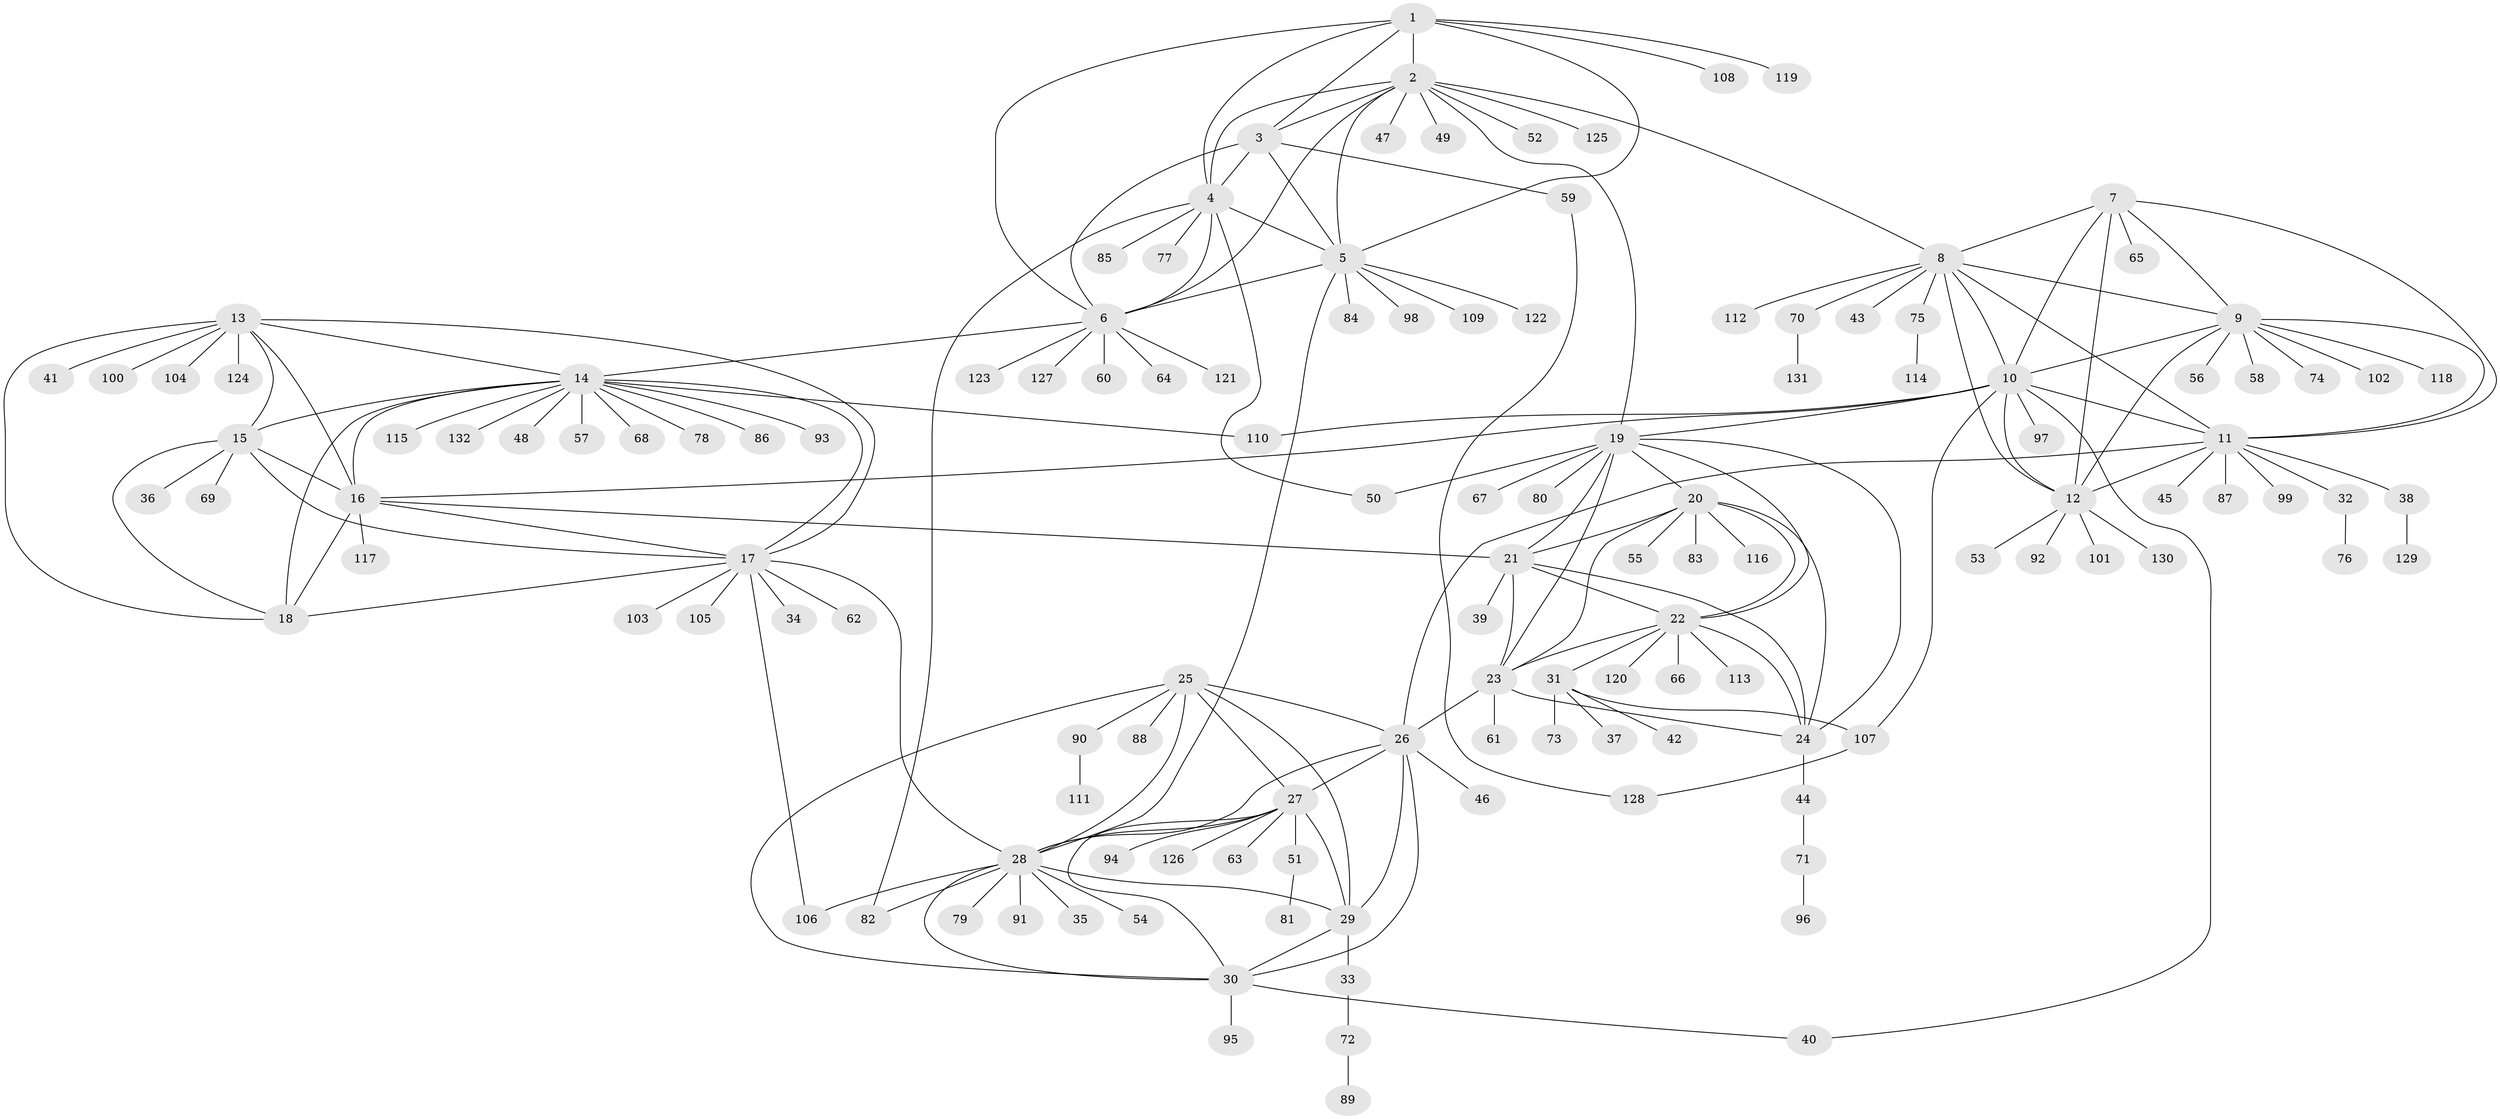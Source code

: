 // coarse degree distribution, {7: 0.10909090909090909, 5: 0.09090909090909091, 3: 0.07272727272727272, 9: 0.05454545454545454, 6: 0.18181818181818182, 10: 0.03636363636363636, 1: 0.36363636363636365, 2: 0.09090909090909091}
// Generated by graph-tools (version 1.1) at 2025/52/03/04/25 22:52:38]
// undirected, 132 vertices, 194 edges
graph export_dot {
  node [color=gray90,style=filled];
  1;
  2;
  3;
  4;
  5;
  6;
  7;
  8;
  9;
  10;
  11;
  12;
  13;
  14;
  15;
  16;
  17;
  18;
  19;
  20;
  21;
  22;
  23;
  24;
  25;
  26;
  27;
  28;
  29;
  30;
  31;
  32;
  33;
  34;
  35;
  36;
  37;
  38;
  39;
  40;
  41;
  42;
  43;
  44;
  45;
  46;
  47;
  48;
  49;
  50;
  51;
  52;
  53;
  54;
  55;
  56;
  57;
  58;
  59;
  60;
  61;
  62;
  63;
  64;
  65;
  66;
  67;
  68;
  69;
  70;
  71;
  72;
  73;
  74;
  75;
  76;
  77;
  78;
  79;
  80;
  81;
  82;
  83;
  84;
  85;
  86;
  87;
  88;
  89;
  90;
  91;
  92;
  93;
  94;
  95;
  96;
  97;
  98;
  99;
  100;
  101;
  102;
  103;
  104;
  105;
  106;
  107;
  108;
  109;
  110;
  111;
  112;
  113;
  114;
  115;
  116;
  117;
  118;
  119;
  120;
  121;
  122;
  123;
  124;
  125;
  126;
  127;
  128;
  129;
  130;
  131;
  132;
  1 -- 2;
  1 -- 3;
  1 -- 4;
  1 -- 5;
  1 -- 6;
  1 -- 108;
  1 -- 119;
  2 -- 3;
  2 -- 4;
  2 -- 5;
  2 -- 6;
  2 -- 8;
  2 -- 19;
  2 -- 47;
  2 -- 49;
  2 -- 52;
  2 -- 125;
  3 -- 4;
  3 -- 5;
  3 -- 6;
  3 -- 59;
  4 -- 5;
  4 -- 6;
  4 -- 50;
  4 -- 77;
  4 -- 82;
  4 -- 85;
  5 -- 6;
  5 -- 28;
  5 -- 84;
  5 -- 98;
  5 -- 109;
  5 -- 122;
  6 -- 14;
  6 -- 60;
  6 -- 64;
  6 -- 121;
  6 -- 123;
  6 -- 127;
  7 -- 8;
  7 -- 9;
  7 -- 10;
  7 -- 11;
  7 -- 12;
  7 -- 65;
  8 -- 9;
  8 -- 10;
  8 -- 11;
  8 -- 12;
  8 -- 43;
  8 -- 70;
  8 -- 75;
  8 -- 112;
  9 -- 10;
  9 -- 11;
  9 -- 12;
  9 -- 56;
  9 -- 58;
  9 -- 74;
  9 -- 102;
  9 -- 118;
  10 -- 11;
  10 -- 12;
  10 -- 16;
  10 -- 19;
  10 -- 40;
  10 -- 97;
  10 -- 107;
  10 -- 110;
  11 -- 12;
  11 -- 26;
  11 -- 32;
  11 -- 38;
  11 -- 45;
  11 -- 87;
  11 -- 99;
  12 -- 53;
  12 -- 92;
  12 -- 101;
  12 -- 130;
  13 -- 14;
  13 -- 15;
  13 -- 16;
  13 -- 17;
  13 -- 18;
  13 -- 41;
  13 -- 100;
  13 -- 104;
  13 -- 124;
  14 -- 15;
  14 -- 16;
  14 -- 17;
  14 -- 18;
  14 -- 48;
  14 -- 57;
  14 -- 68;
  14 -- 78;
  14 -- 86;
  14 -- 93;
  14 -- 110;
  14 -- 115;
  14 -- 132;
  15 -- 16;
  15 -- 17;
  15 -- 18;
  15 -- 36;
  15 -- 69;
  16 -- 17;
  16 -- 18;
  16 -- 21;
  16 -- 117;
  17 -- 18;
  17 -- 28;
  17 -- 34;
  17 -- 62;
  17 -- 103;
  17 -- 105;
  17 -- 106;
  19 -- 20;
  19 -- 21;
  19 -- 22;
  19 -- 23;
  19 -- 24;
  19 -- 50;
  19 -- 67;
  19 -- 80;
  20 -- 21;
  20 -- 22;
  20 -- 23;
  20 -- 24;
  20 -- 55;
  20 -- 83;
  20 -- 116;
  21 -- 22;
  21 -- 23;
  21 -- 24;
  21 -- 39;
  22 -- 23;
  22 -- 24;
  22 -- 31;
  22 -- 66;
  22 -- 113;
  22 -- 120;
  23 -- 24;
  23 -- 26;
  23 -- 61;
  24 -- 44;
  25 -- 26;
  25 -- 27;
  25 -- 28;
  25 -- 29;
  25 -- 30;
  25 -- 88;
  25 -- 90;
  26 -- 27;
  26 -- 28;
  26 -- 29;
  26 -- 30;
  26 -- 46;
  27 -- 28;
  27 -- 29;
  27 -- 30;
  27 -- 51;
  27 -- 63;
  27 -- 94;
  27 -- 126;
  28 -- 29;
  28 -- 30;
  28 -- 35;
  28 -- 54;
  28 -- 79;
  28 -- 82;
  28 -- 91;
  28 -- 106;
  29 -- 30;
  29 -- 33;
  30 -- 40;
  30 -- 95;
  31 -- 37;
  31 -- 42;
  31 -- 73;
  31 -- 107;
  32 -- 76;
  33 -- 72;
  38 -- 129;
  44 -- 71;
  51 -- 81;
  59 -- 128;
  70 -- 131;
  71 -- 96;
  72 -- 89;
  75 -- 114;
  90 -- 111;
  107 -- 128;
}
